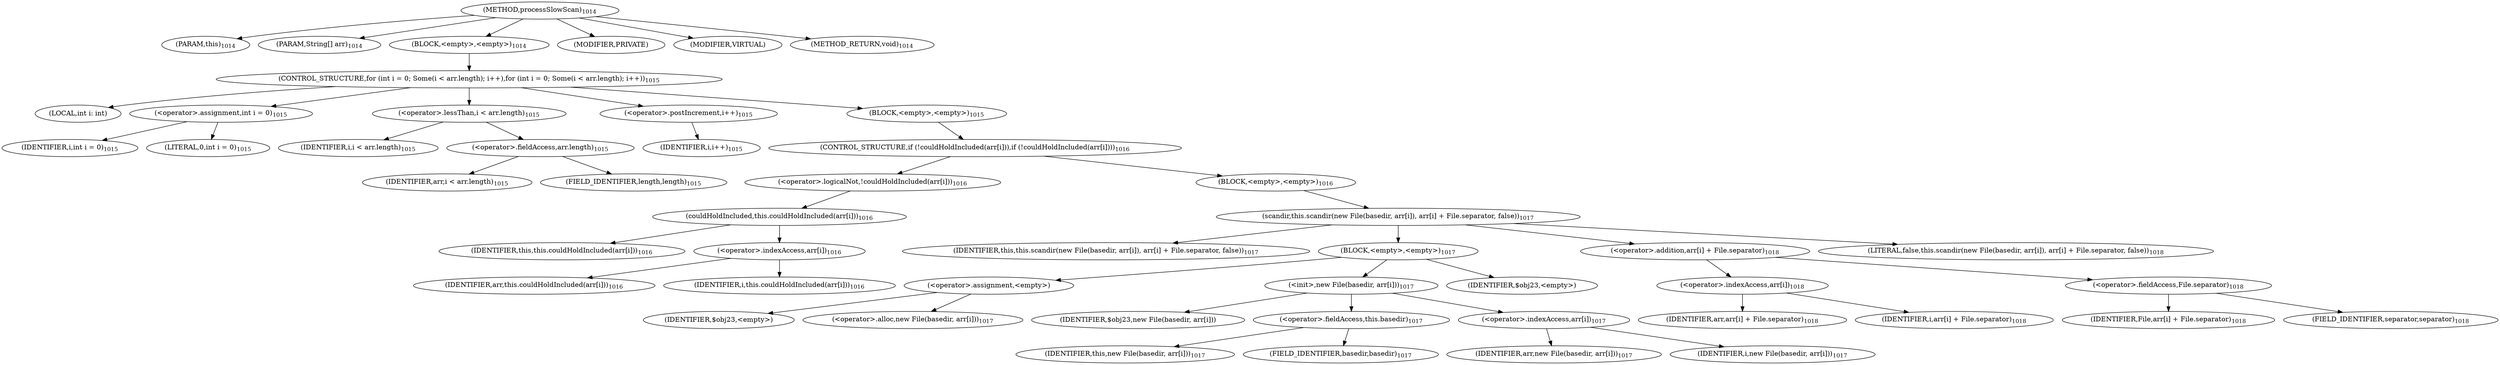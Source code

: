 digraph "processSlowScan" {  
"1775" [label = <(METHOD,processSlowScan)<SUB>1014</SUB>> ]
"62" [label = <(PARAM,this)<SUB>1014</SUB>> ]
"1776" [label = <(PARAM,String[] arr)<SUB>1014</SUB>> ]
"1777" [label = <(BLOCK,&lt;empty&gt;,&lt;empty&gt;)<SUB>1014</SUB>> ]
"1778" [label = <(CONTROL_STRUCTURE,for (int i = 0; Some(i &lt; arr.length); i++),for (int i = 0; Some(i &lt; arr.length); i++))<SUB>1015</SUB>> ]
"1779" [label = <(LOCAL,int i: int)> ]
"1780" [label = <(&lt;operator&gt;.assignment,int i = 0)<SUB>1015</SUB>> ]
"1781" [label = <(IDENTIFIER,i,int i = 0)<SUB>1015</SUB>> ]
"1782" [label = <(LITERAL,0,int i = 0)<SUB>1015</SUB>> ]
"1783" [label = <(&lt;operator&gt;.lessThan,i &lt; arr.length)<SUB>1015</SUB>> ]
"1784" [label = <(IDENTIFIER,i,i &lt; arr.length)<SUB>1015</SUB>> ]
"1785" [label = <(&lt;operator&gt;.fieldAccess,arr.length)<SUB>1015</SUB>> ]
"1786" [label = <(IDENTIFIER,arr,i &lt; arr.length)<SUB>1015</SUB>> ]
"1787" [label = <(FIELD_IDENTIFIER,length,length)<SUB>1015</SUB>> ]
"1788" [label = <(&lt;operator&gt;.postIncrement,i++)<SUB>1015</SUB>> ]
"1789" [label = <(IDENTIFIER,i,i++)<SUB>1015</SUB>> ]
"1790" [label = <(BLOCK,&lt;empty&gt;,&lt;empty&gt;)<SUB>1015</SUB>> ]
"1791" [label = <(CONTROL_STRUCTURE,if (!couldHoldIncluded(arr[i])),if (!couldHoldIncluded(arr[i])))<SUB>1016</SUB>> ]
"1792" [label = <(&lt;operator&gt;.logicalNot,!couldHoldIncluded(arr[i]))<SUB>1016</SUB>> ]
"1793" [label = <(couldHoldIncluded,this.couldHoldIncluded(arr[i]))<SUB>1016</SUB>> ]
"61" [label = <(IDENTIFIER,this,this.couldHoldIncluded(arr[i]))<SUB>1016</SUB>> ]
"1794" [label = <(&lt;operator&gt;.indexAccess,arr[i])<SUB>1016</SUB>> ]
"1795" [label = <(IDENTIFIER,arr,this.couldHoldIncluded(arr[i]))<SUB>1016</SUB>> ]
"1796" [label = <(IDENTIFIER,i,this.couldHoldIncluded(arr[i]))<SUB>1016</SUB>> ]
"1797" [label = <(BLOCK,&lt;empty&gt;,&lt;empty&gt;)<SUB>1016</SUB>> ]
"1798" [label = <(scandir,this.scandir(new File(basedir, arr[i]), arr[i] + File.separator, false))<SUB>1017</SUB>> ]
"63" [label = <(IDENTIFIER,this,this.scandir(new File(basedir, arr[i]), arr[i] + File.separator, false))<SUB>1017</SUB>> ]
"1799" [label = <(BLOCK,&lt;empty&gt;,&lt;empty&gt;)<SUB>1017</SUB>> ]
"1800" [label = <(&lt;operator&gt;.assignment,&lt;empty&gt;)> ]
"1801" [label = <(IDENTIFIER,$obj23,&lt;empty&gt;)> ]
"1802" [label = <(&lt;operator&gt;.alloc,new File(basedir, arr[i]))<SUB>1017</SUB>> ]
"1803" [label = <(&lt;init&gt;,new File(basedir, arr[i]))<SUB>1017</SUB>> ]
"1804" [label = <(IDENTIFIER,$obj23,new File(basedir, arr[i]))> ]
"1805" [label = <(&lt;operator&gt;.fieldAccess,this.basedir)<SUB>1017</SUB>> ]
"1806" [label = <(IDENTIFIER,this,new File(basedir, arr[i]))<SUB>1017</SUB>> ]
"1807" [label = <(FIELD_IDENTIFIER,basedir,basedir)<SUB>1017</SUB>> ]
"1808" [label = <(&lt;operator&gt;.indexAccess,arr[i])<SUB>1017</SUB>> ]
"1809" [label = <(IDENTIFIER,arr,new File(basedir, arr[i]))<SUB>1017</SUB>> ]
"1810" [label = <(IDENTIFIER,i,new File(basedir, arr[i]))<SUB>1017</SUB>> ]
"1811" [label = <(IDENTIFIER,$obj23,&lt;empty&gt;)> ]
"1812" [label = <(&lt;operator&gt;.addition,arr[i] + File.separator)<SUB>1018</SUB>> ]
"1813" [label = <(&lt;operator&gt;.indexAccess,arr[i])<SUB>1018</SUB>> ]
"1814" [label = <(IDENTIFIER,arr,arr[i] + File.separator)<SUB>1018</SUB>> ]
"1815" [label = <(IDENTIFIER,i,arr[i] + File.separator)<SUB>1018</SUB>> ]
"1816" [label = <(&lt;operator&gt;.fieldAccess,File.separator)<SUB>1018</SUB>> ]
"1817" [label = <(IDENTIFIER,File,arr[i] + File.separator)<SUB>1018</SUB>> ]
"1818" [label = <(FIELD_IDENTIFIER,separator,separator)<SUB>1018</SUB>> ]
"1819" [label = <(LITERAL,false,this.scandir(new File(basedir, arr[i]), arr[i] + File.separator, false))<SUB>1018</SUB>> ]
"1820" [label = <(MODIFIER,PRIVATE)> ]
"1821" [label = <(MODIFIER,VIRTUAL)> ]
"1822" [label = <(METHOD_RETURN,void)<SUB>1014</SUB>> ]
  "1775" -> "62" 
  "1775" -> "1776" 
  "1775" -> "1777" 
  "1775" -> "1820" 
  "1775" -> "1821" 
  "1775" -> "1822" 
  "1777" -> "1778" 
  "1778" -> "1779" 
  "1778" -> "1780" 
  "1778" -> "1783" 
  "1778" -> "1788" 
  "1778" -> "1790" 
  "1780" -> "1781" 
  "1780" -> "1782" 
  "1783" -> "1784" 
  "1783" -> "1785" 
  "1785" -> "1786" 
  "1785" -> "1787" 
  "1788" -> "1789" 
  "1790" -> "1791" 
  "1791" -> "1792" 
  "1791" -> "1797" 
  "1792" -> "1793" 
  "1793" -> "61" 
  "1793" -> "1794" 
  "1794" -> "1795" 
  "1794" -> "1796" 
  "1797" -> "1798" 
  "1798" -> "63" 
  "1798" -> "1799" 
  "1798" -> "1812" 
  "1798" -> "1819" 
  "1799" -> "1800" 
  "1799" -> "1803" 
  "1799" -> "1811" 
  "1800" -> "1801" 
  "1800" -> "1802" 
  "1803" -> "1804" 
  "1803" -> "1805" 
  "1803" -> "1808" 
  "1805" -> "1806" 
  "1805" -> "1807" 
  "1808" -> "1809" 
  "1808" -> "1810" 
  "1812" -> "1813" 
  "1812" -> "1816" 
  "1813" -> "1814" 
  "1813" -> "1815" 
  "1816" -> "1817" 
  "1816" -> "1818" 
}
